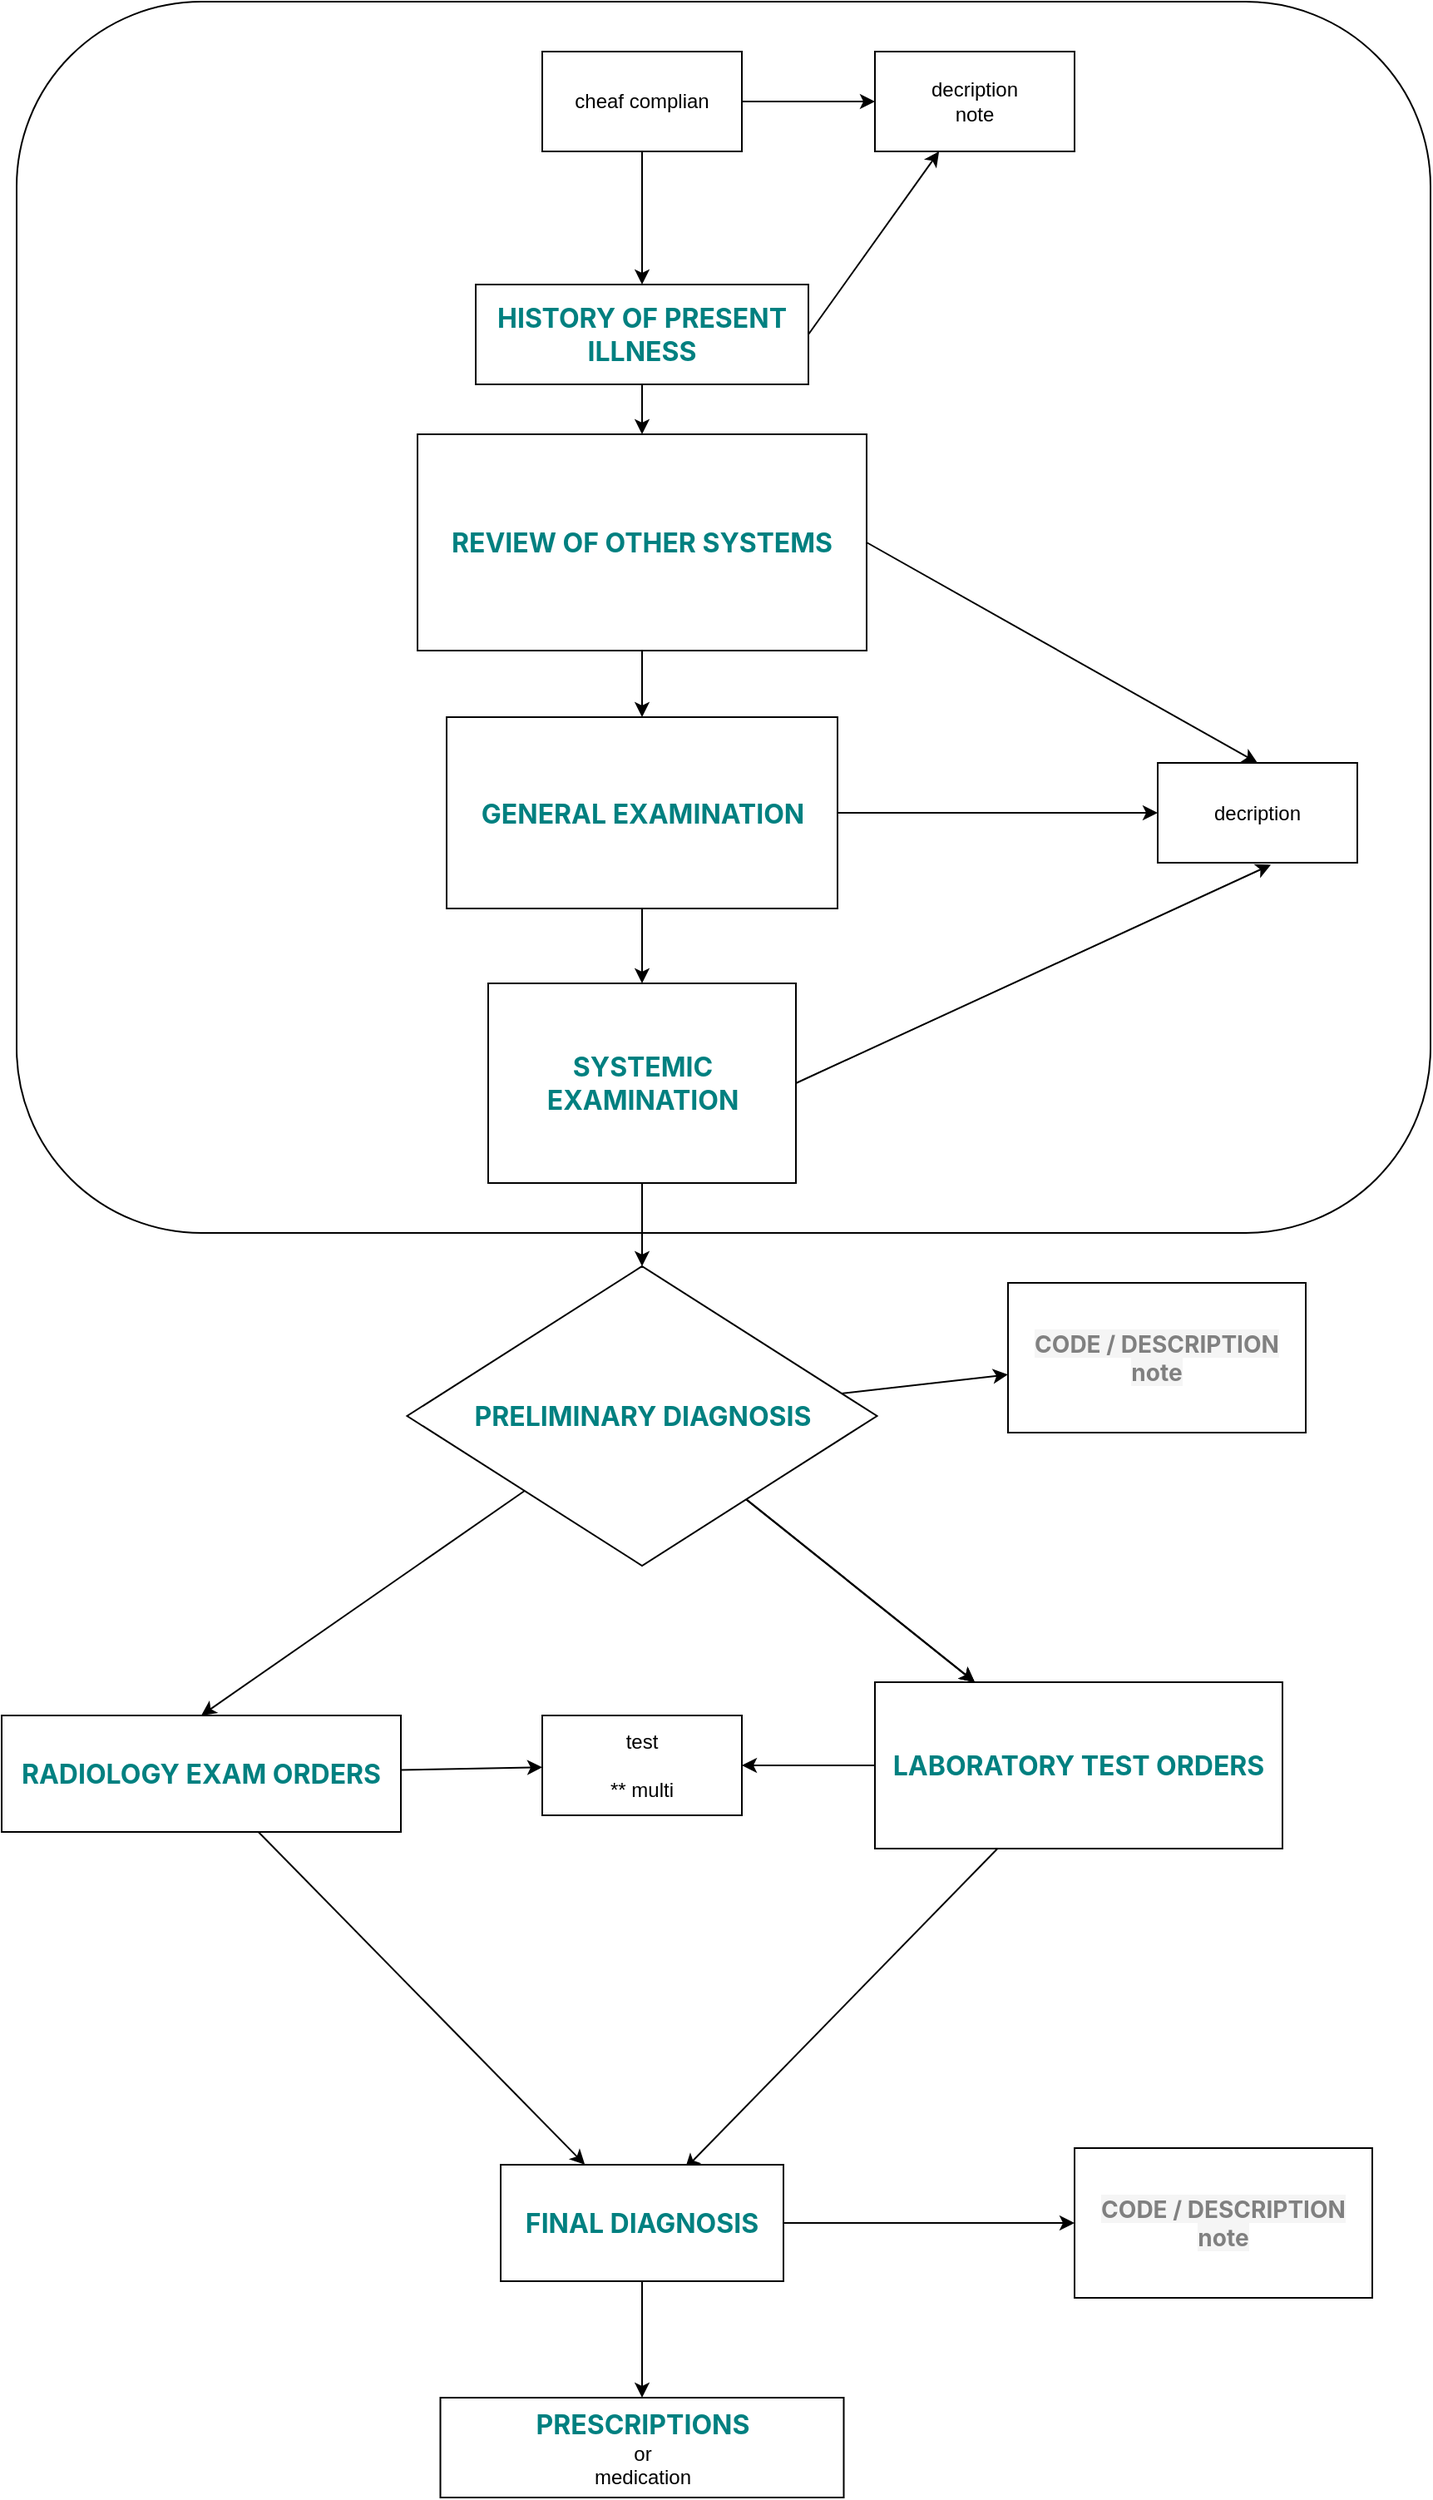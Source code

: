 <mxfile>
    <diagram id="uGxiS2louxUFi2VvsqjN" name="Page-1">
        <mxGraphModel dx="2480" dy="2460" grid="1" gridSize="10" guides="1" tooltips="1" connect="1" arrows="1" fold="1" page="1" pageScale="1" pageWidth="850" pageHeight="1100" math="0" shadow="0">
            <root>
                <mxCell id="0"/>
                <mxCell id="1" parent="0"/>
                <mxCell id="41" value="" style="group;movable=0;resizable=0;rotatable=0;deletable=0;editable=0;locked=1;connectable=0;" vertex="1" connectable="0" parent="1">
                    <mxGeometry x="-399" y="100" width="859" height="1500" as="geometry"/>
                </mxCell>
                <mxCell id="40" value="" style="rounded=1;whiteSpace=wrap;html=1;movable=0;resizable=0;rotatable=0;deletable=0;editable=0;connectable=0;" parent="41" vertex="1">
                    <mxGeometry x="9" width="850" height="740" as="geometry"/>
                </mxCell>
                <mxCell id="4" value="" style="edgeStyle=none;html=1;" parent="41" source="2" target="3" edge="1">
                    <mxGeometry relative="1" as="geometry"/>
                </mxCell>
                <mxCell id="6" style="edgeStyle=none;html=1;entryX=0.5;entryY=0;entryDx=0;entryDy=0;" parent="41" source="2" target="5" edge="1">
                    <mxGeometry relative="1" as="geometry"/>
                </mxCell>
                <mxCell id="2" value="cheaf complian" style="rounded=0;whiteSpace=wrap;html=1;" parent="41" vertex="1">
                    <mxGeometry x="325" y="30" width="120" height="60" as="geometry"/>
                </mxCell>
                <mxCell id="3" value="decription&lt;br&gt;note" style="rounded=0;whiteSpace=wrap;html=1;" parent="41" vertex="1">
                    <mxGeometry x="525" y="30" width="120" height="60" as="geometry"/>
                </mxCell>
                <mxCell id="7" style="edgeStyle=none;html=1;exitX=1;exitY=0.5;exitDx=0;exitDy=0;" parent="41" source="5" target="3" edge="1">
                    <mxGeometry relative="1" as="geometry"/>
                </mxCell>
                <mxCell id="12" value="" style="edgeStyle=none;html=1;" parent="41" source="5" target="9" edge="1">
                    <mxGeometry relative="1" as="geometry"/>
                </mxCell>
                <mxCell id="5" value="&lt;span style=&quot;color: rgb(0, 128, 128); font-family: -apple-system, BlinkMacSystemFont, &amp;quot;Segoe UI&amp;quot;, Roboto, &amp;quot;Helvetica Neue&amp;quot;, Arial, sans-serif, &amp;quot;Apple Color Emoji&amp;quot;, &amp;quot;Segoe UI Emoji&amp;quot;, &amp;quot;Segoe UI Symbol&amp;quot;; font-size: 16px; font-weight: 700; text-align: start; background-color: rgb(255, 255, 255);&quot;&gt;HISTORY OF PRESENT ILLNESS&lt;/span&gt;" style="whiteSpace=wrap;html=1;rounded=0;" parent="41" vertex="1">
                    <mxGeometry x="285" y="170" width="200" height="60" as="geometry"/>
                </mxCell>
                <mxCell id="14" value="" style="edgeStyle=none;html=1;" parent="41" source="9" target="13" edge="1">
                    <mxGeometry relative="1" as="geometry"/>
                </mxCell>
                <mxCell id="19" style="edgeStyle=none;html=1;exitX=1;exitY=0.5;exitDx=0;exitDy=0;entryX=0.5;entryY=0;entryDx=0;entryDy=0;" parent="41" source="9" target="10" edge="1">
                    <mxGeometry relative="1" as="geometry">
                        <mxPoint x="755" y="450" as="targetPoint"/>
                    </mxGeometry>
                </mxCell>
                <mxCell id="9" value="&lt;table style=&quot;border-collapse: collapse; font-family: -apple-system, BlinkMacSystemFont, &amp;quot;Segoe UI&amp;quot;, Roboto, &amp;quot;Helvetica Neue&amp;quot;, Arial, sans-serif, &amp;quot;Apple Color Emoji&amp;quot;, &amp;quot;Segoe UI Emoji&amp;quot;, &amp;quot;Segoe UI Symbol&amp;quot;; width: 448.922px;&quot;&gt;&lt;tbody style=&quot;box-sizing: border-box;&quot;&gt;&lt;tr style=&quot;box-sizing: border-box; color: teal; font-weight: bold; font-size: 16px;&quot;&gt;&lt;td style=&quot;box-sizing: border-box;&quot;&gt;REVIEW OF OTHER SYSTEMS&lt;/td&gt;&lt;/tr&gt;&lt;/tbody&gt;&lt;/table&gt;" style="whiteSpace=wrap;html=1;rounded=0;" parent="41" vertex="1">
                    <mxGeometry x="250" y="260" width="270" height="130" as="geometry"/>
                </mxCell>
                <mxCell id="10" value="decription" style="whiteSpace=wrap;html=1;rounded=0;" parent="41" vertex="1">
                    <mxGeometry x="695" y="457.5" width="120" height="60" as="geometry"/>
                </mxCell>
                <mxCell id="15" style="edgeStyle=none;html=1;" parent="41" source="13" target="10" edge="1">
                    <mxGeometry relative="1" as="geometry"/>
                </mxCell>
                <mxCell id="17" value="" style="edgeStyle=none;html=1;" parent="41" source="13" target="16" edge="1">
                    <mxGeometry relative="1" as="geometry"/>
                </mxCell>
                <mxCell id="13" value="&lt;span style=&quot;color: rgb(0, 128, 128); font-family: -apple-system, BlinkMacSystemFont, &amp;quot;Segoe UI&amp;quot;, Roboto, &amp;quot;Helvetica Neue&amp;quot;, Arial, sans-serif, &amp;quot;Apple Color Emoji&amp;quot;, &amp;quot;Segoe UI Emoji&amp;quot;, &amp;quot;Segoe UI Symbol&amp;quot;; font-size: 16px; font-weight: 700; text-align: start; background-color: rgb(255, 255, 255);&quot;&gt;GENERAL EXAMINATION&lt;/span&gt;" style="whiteSpace=wrap;html=1;rounded=0;" parent="41" vertex="1">
                    <mxGeometry x="267.5" y="430" width="235" height="115" as="geometry"/>
                </mxCell>
                <mxCell id="18" style="edgeStyle=none;html=1;exitX=1;exitY=0.5;exitDx=0;exitDy=0;entryX=0.567;entryY=1.02;entryDx=0;entryDy=0;entryPerimeter=0;" parent="41" source="16" target="10" edge="1">
                    <mxGeometry relative="1" as="geometry"/>
                </mxCell>
                <mxCell id="21" value="" style="edgeStyle=none;html=1;" parent="41" source="16" target="20" edge="1">
                    <mxGeometry relative="1" as="geometry"/>
                </mxCell>
                <mxCell id="16" value="&lt;span style=&quot;color: rgb(0, 128, 128); font-family: -apple-system, BlinkMacSystemFont, &amp;quot;Segoe UI&amp;quot;, Roboto, &amp;quot;Helvetica Neue&amp;quot;, Arial, sans-serif, &amp;quot;Apple Color Emoji&amp;quot;, &amp;quot;Segoe UI Emoji&amp;quot;, &amp;quot;Segoe UI Symbol&amp;quot;; font-size: 16px; font-weight: 700; text-align: start; background-color: rgb(255, 255, 255);&quot;&gt;SYSTEMIC EXAMINATION&lt;/span&gt;" style="whiteSpace=wrap;html=1;rounded=0;" parent="41" vertex="1">
                    <mxGeometry x="292.5" y="590" width="185" height="120" as="geometry"/>
                </mxCell>
                <mxCell id="23" value="" style="edgeStyle=none;html=1;" parent="41" source="20" target="22" edge="1">
                    <mxGeometry relative="1" as="geometry"/>
                </mxCell>
                <mxCell id="25" value="" style="edgeStyle=none;html=1;" parent="41" source="20" target="24" edge="1">
                    <mxGeometry relative="1" as="geometry"/>
                </mxCell>
                <mxCell id="28" value="" style="edgeStyle=none;html=1;" parent="41" source="20" target="24" edge="1">
                    <mxGeometry relative="1" as="geometry"/>
                </mxCell>
                <mxCell id="29" value="" style="edgeStyle=none;html=1;" parent="41" source="20" target="24" edge="1">
                    <mxGeometry relative="1" as="geometry"/>
                </mxCell>
                <mxCell id="31" style="edgeStyle=none;html=1;exitX=0;exitY=1;exitDx=0;exitDy=0;entryX=0.5;entryY=0;entryDx=0;entryDy=0;" parent="41" source="20" target="30" edge="1">
                    <mxGeometry relative="1" as="geometry"/>
                </mxCell>
                <mxCell id="20" value="&lt;table style=&quot;border-collapse: collapse; font-family: -apple-system, BlinkMacSystemFont, &amp;quot;Segoe UI&amp;quot;, Roboto, &amp;quot;Helvetica Neue&amp;quot;, Arial, sans-serif, &amp;quot;Apple Color Emoji&amp;quot;, &amp;quot;Segoe UI Emoji&amp;quot;, &amp;quot;Segoe UI Symbol&amp;quot;; width: 448.922px;&quot;&gt;&lt;tbody style=&quot;box-sizing: border-box;&quot;&gt;&lt;tr style=&quot;box-sizing: border-box; color: teal; font-weight: bold; font-size: 16px;&quot;&gt;&lt;td style=&quot;box-sizing: border-box;&quot;&gt;PRELIMINARY DIAGNOSIS&lt;/td&gt;&lt;/tr&gt;&lt;/tbody&gt;&lt;/table&gt;" style="rhombus;whiteSpace=wrap;html=1;rounded=0;" parent="41" vertex="1">
                    <mxGeometry x="243.75" y="760" width="282.5" height="180" as="geometry"/>
                </mxCell>
                <mxCell id="22" value="&lt;span style=&quot;color: rgb(128, 128, 128); font-family: -apple-system, BlinkMacSystemFont, &amp;quot;Segoe UI&amp;quot;, Roboto, &amp;quot;Helvetica Neue&amp;quot;, Arial, sans-serif, &amp;quot;Apple Color Emoji&amp;quot;, &amp;quot;Segoe UI Emoji&amp;quot;, &amp;quot;Segoe UI Symbol&amp;quot;; font-size: 14px; font-weight: 700; text-align: start; background-color: rgb(245, 245, 245);&quot;&gt;CODE / DESCRIPTION&lt;br&gt;note&lt;br&gt;&lt;/span&gt;" style="whiteSpace=wrap;html=1;rounded=0;" parent="41" vertex="1">
                    <mxGeometry x="605" y="770" width="179" height="90" as="geometry"/>
                </mxCell>
                <mxCell id="27" value="" style="edgeStyle=none;html=1;" parent="41" source="24" target="26" edge="1">
                    <mxGeometry relative="1" as="geometry"/>
                </mxCell>
                <mxCell id="35" style="edgeStyle=none;html=1;entryX=0.652;entryY=0.035;entryDx=0;entryDy=0;entryPerimeter=0;" parent="41" source="24" target="33" edge="1">
                    <mxGeometry relative="1" as="geometry"/>
                </mxCell>
                <mxCell id="24" value="&lt;span style=&quot;color: rgb(0, 128, 128); font-family: -apple-system, BlinkMacSystemFont, &amp;quot;Segoe UI&amp;quot;, Roboto, &amp;quot;Helvetica Neue&amp;quot;, Arial, sans-serif, &amp;quot;Apple Color Emoji&amp;quot;, &amp;quot;Segoe UI Emoji&amp;quot;, &amp;quot;Segoe UI Symbol&amp;quot;; font-size: 16px; font-weight: 700; text-align: start; background-color: rgb(255, 255, 255);&quot;&gt;LABORATORY TEST ORDERS&lt;/span&gt;" style="whiteSpace=wrap;html=1;rounded=0;" parent="41" vertex="1">
                    <mxGeometry x="525" y="1010" width="245" height="100" as="geometry"/>
                </mxCell>
                <mxCell id="26" value="test&lt;br&gt;&lt;br&gt;** multi" style="whiteSpace=wrap;html=1;rounded=0;" parent="41" vertex="1">
                    <mxGeometry x="325" y="1030" width="120" height="60" as="geometry"/>
                </mxCell>
                <mxCell id="32" style="edgeStyle=none;html=1;" parent="41" source="30" target="26" edge="1">
                    <mxGeometry relative="1" as="geometry"/>
                </mxCell>
                <mxCell id="34" style="edgeStyle=none;html=1;" parent="41" source="30" target="33" edge="1">
                    <mxGeometry relative="1" as="geometry"/>
                </mxCell>
                <mxCell id="30" value="&lt;span style=&quot;color: rgb(0, 128, 128); font-family: -apple-system, BlinkMacSystemFont, &amp;quot;Segoe UI&amp;quot;, Roboto, &amp;quot;Helvetica Neue&amp;quot;, Arial, sans-serif, &amp;quot;Apple Color Emoji&amp;quot;, &amp;quot;Segoe UI Emoji&amp;quot;, &amp;quot;Segoe UI Symbol&amp;quot;; font-size: 16px; font-weight: 700; text-align: start; background-color: rgb(255, 255, 255);&quot;&gt;RADIOLOGY EXAM ORDERS&lt;/span&gt;" style="whiteSpace=wrap;html=1;" parent="41" vertex="1">
                    <mxGeometry y="1030" width="240" height="70" as="geometry"/>
                </mxCell>
                <mxCell id="37" style="edgeStyle=none;html=1;" parent="41" source="33" target="36" edge="1">
                    <mxGeometry relative="1" as="geometry"/>
                </mxCell>
                <mxCell id="39" value="" style="edgeStyle=none;html=1;" parent="41" source="33" target="38" edge="1">
                    <mxGeometry relative="1" as="geometry"/>
                </mxCell>
                <mxCell id="33" value="&lt;table style=&quot;border-collapse: collapse; font-family: -apple-system, BlinkMacSystemFont, &amp;quot;Segoe UI&amp;quot;, Roboto, &amp;quot;Helvetica Neue&amp;quot;, Arial, sans-serif, &amp;quot;Apple Color Emoji&amp;quot;, &amp;quot;Segoe UI Emoji&amp;quot;, &amp;quot;Segoe UI Symbol&amp;quot;; width: 448.922px;&quot;&gt;&lt;tbody style=&quot;box-sizing: border-box;&quot;&gt;&lt;tr style=&quot;box-sizing: border-box; color: teal; font-weight: bold; font-size: 16px;&quot;&gt;&lt;td style=&quot;box-sizing: border-box;&quot;&gt;FINAL DIAGNOSIS&lt;/td&gt;&lt;/tr&gt;&lt;/tbody&gt;&lt;/table&gt;" style="whiteSpace=wrap;html=1;" parent="41" vertex="1">
                    <mxGeometry x="300" y="1300" width="170" height="70" as="geometry"/>
                </mxCell>
                <mxCell id="36" value="&lt;span style=&quot;color: rgb(128, 128, 128); font-family: -apple-system, BlinkMacSystemFont, &amp;quot;Segoe UI&amp;quot;, Roboto, &amp;quot;Helvetica Neue&amp;quot;, Arial, sans-serif, &amp;quot;Apple Color Emoji&amp;quot;, &amp;quot;Segoe UI Emoji&amp;quot;, &amp;quot;Segoe UI Symbol&amp;quot;; font-size: 14px; font-weight: 700; text-align: start; background-color: rgb(245, 245, 245);&quot;&gt;CODE / DESCRIPTION&lt;br&gt;note&lt;br&gt;&lt;/span&gt;" style="whiteSpace=wrap;html=1;rounded=0;" parent="41" vertex="1">
                    <mxGeometry x="645" y="1290" width="179" height="90" as="geometry"/>
                </mxCell>
                <mxCell id="38" value="&lt;table style=&quot;border-collapse: collapse; font-family: -apple-system, BlinkMacSystemFont, &amp;quot;Segoe UI&amp;quot;, Roboto, &amp;quot;Helvetica Neue&amp;quot;, Arial, sans-serif, &amp;quot;Apple Color Emoji&amp;quot;, &amp;quot;Segoe UI Emoji&amp;quot;, &amp;quot;Segoe UI Symbol&amp;quot;; width: 506px;&quot;&gt;&lt;tbody style=&quot;box-sizing: border-box;&quot;&gt;&lt;tr style=&quot;box-sizing: border-box; color: teal; font-weight: bold; font-size: 16px;&quot;&gt;&lt;td style=&quot;box-sizing: border-box;&quot;&gt;PRESCRIPTIONS&lt;/td&gt;&lt;/tr&gt;&lt;/tbody&gt;&lt;/table&gt;or&lt;br&gt;medication" style="whiteSpace=wrap;html=1;" parent="41" vertex="1">
                    <mxGeometry x="263.75" y="1440" width="242.5" height="60" as="geometry"/>
                </mxCell>
            </root>
        </mxGraphModel>
    </diagram>
</mxfile>